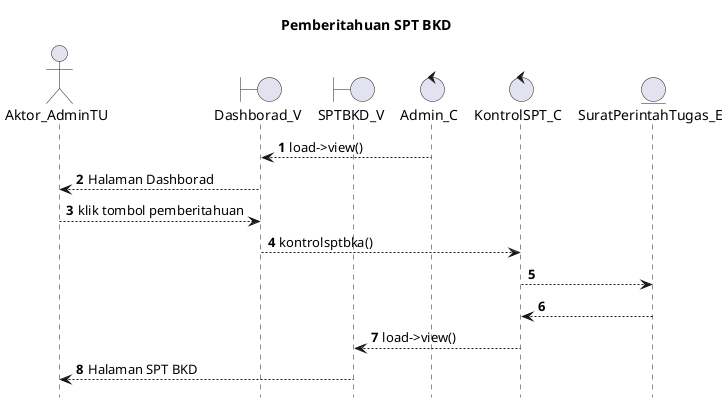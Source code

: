 @startuml

autonumber
hide footbox
title Pemberitahuan SPT BKD

Actor Aktor_AdminTU
boundary Dashborad_V
boundary SPTBKD_V
control Admin_C
control KontrolSPT_C
Entity SuratPerintahTugas_E

Admin_C --> Dashborad_V: load->view()
Dashborad_V --> Aktor_AdminTU: Halaman Dashborad
Aktor_AdminTU --> Dashborad_V: klik tombol pemberitahuan
Dashborad_V --> KontrolSPT_C: kontrolsptbka()
KontrolSPT_C --> SuratPerintahTugas_E:
    
    SuratPerintahTugas_E --> KontrolSPT_C:
    KontrolSPT_C --> SPTBKD_V: load->view()
    SPTBKD_V --> Aktor_AdminTU: Halaman SPT BKD

@enduml